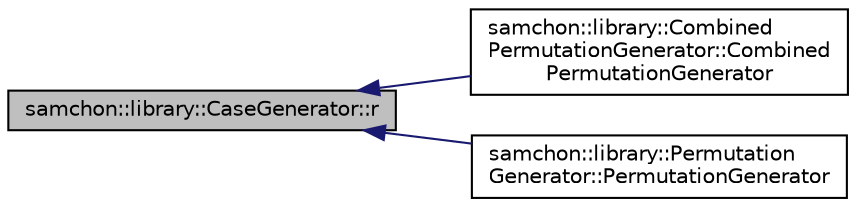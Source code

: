 digraph "samchon::library::CaseGenerator::r"
{
  edge [fontname="Helvetica",fontsize="10",labelfontname="Helvetica",labelfontsize="10"];
  node [fontname="Helvetica",fontsize="10",shape=record];
  rankdir="LR";
  Node1 [label="samchon::library::CaseGenerator::r",height=0.2,width=0.4,color="black", fillcolor="grey75", style="filled", fontcolor="black"];
  Node1 -> Node2 [dir="back",color="midnightblue",fontsize="10",style="solid",fontname="Helvetica"];
  Node2 [label="samchon::library::Combined\lPermutationGenerator::Combined\lPermutationGenerator",height=0.2,width=0.4,color="black", fillcolor="white", style="filled",URL="$dc/db2/classsamchon_1_1library_1_1CombinedPermutationGenerator.html#ac40b1751e717e3e5c0aa72292c0cc810",tooltip="Construct from size of N and R. "];
  Node1 -> Node3 [dir="back",color="midnightblue",fontsize="10",style="solid",fontname="Helvetica"];
  Node3 [label="samchon::library::Permutation\lGenerator::PermutationGenerator",height=0.2,width=0.4,color="black", fillcolor="white", style="filled",URL="$d4/d31/classsamchon_1_1library_1_1PermutationGenerator.html#a205eec5cd53344b9eaccd50c641beace",tooltip="Construct from size of N and R. "];
}
